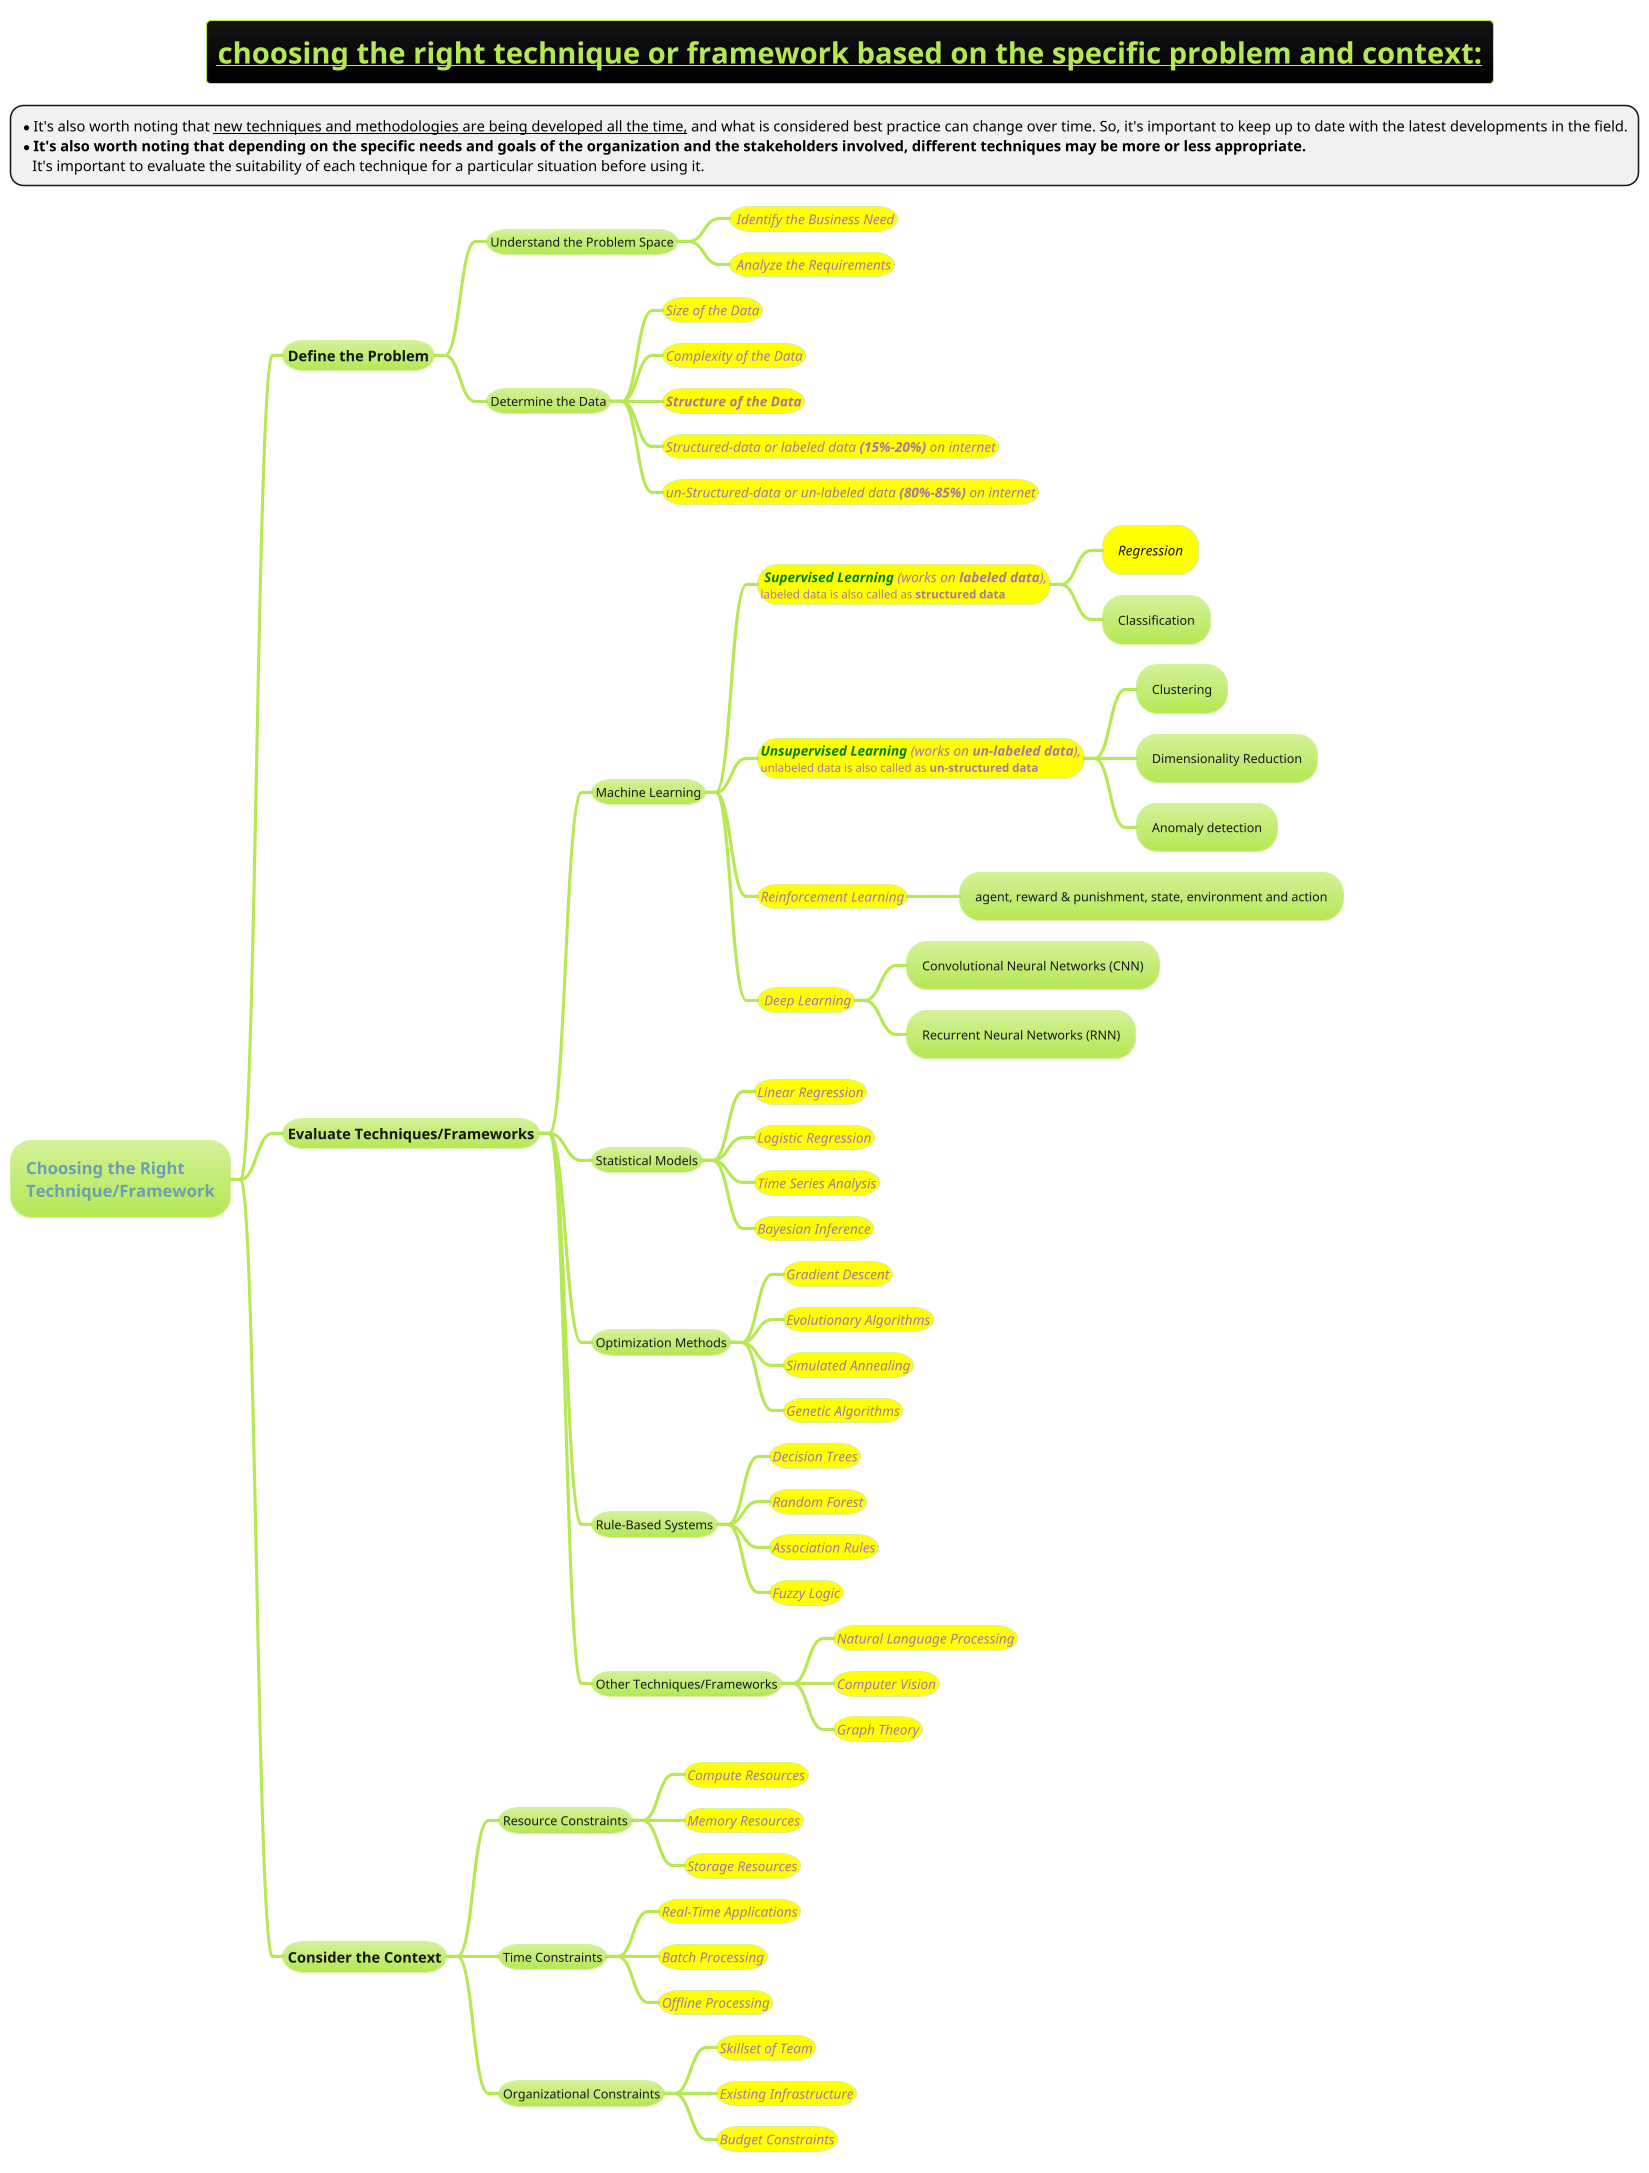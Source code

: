 @startmindmap

*:*It's also worth noting that __new techniques and methodologies are being developed all the time,__ and what is considered best practice can change over time. So, it's important to keep up to date with the latest developments in the field.
* **It's also worth noting that depending on the specific needs and goals of the organization and the stakeholders involved, different techniques may be more or less appropriate.**
   It's important to evaluate the suitability of each technique for a particular situation before using it.;


title = __choosing the right technique or framework based on the specific problem and context:__
!theme hacker
* Choosing the Right \nTechnique/Framework

** Define the Problem
*** Understand the Problem Space
****[#yellow] ====<size:13> Identify the Business Need
****[#yellow] ====<size:13> Analyze the Requirements
*** Determine the Data
****[#yellow] ====<size:13>Size of the Data
****[#yellow] ====<size:13>Complexity of the Data
****[#yellow] ====<size:13>**Structure of the Data**
****[#yellow] ====<size:13>Structured-data or labeled data **(15%-20%)** on internet
****[#yellow] ====<size:13>un-Structured-data or un-labeled data **(80%-85%)** on internet

** Evaluate Techniques/Frameworks
*** Machine Learning
****[#yellow] ====<size:13> <color #green>**Supervised Learning**</color> (works on **labeled data**), \nlabeled data is also called as **structured data**
*****[#yellow] ====<size:13>Regression
***** Classification
****[#yellow] ====<size:13><color #green>**Unsupervised Learning**</color> (works on **un-labeled data**), \nunlabeled data is also called as **un-structured data**
***** Clustering
***** Dimensionality Reduction
***** Anomaly detection
****[#yellow] ====<size:13>Reinforcement Learning
***** agent, reward & punishment, state, environment and action
****[#yellow] ====<size:13> Deep Learning
***** Convolutional Neural Networks (CNN)
***** Recurrent Neural Networks (RNN)
*** Statistical Models
****[#yellow] ====<size:13>Linear Regression
****[#yellow] ====<size:13>Logistic Regression
****[#yellow] ====<size:13>Time Series Analysis
****[#yellow] ====<size:13>Bayesian Inference
*** Optimization Methods
****[#yellow] ====<size:13>Gradient Descent
****[#yellow] ====<size:13>Evolutionary Algorithms
****[#yellow] ====<size:13>Simulated Annealing
****[#yellow] ====<size:13>Genetic Algorithms
*** Rule-Based Systems
****[#yellow] ====<size:13>Decision Trees
****[#yellow] ====<size:13>Random Forest
****[#yellow] ====<size:13>Association Rules
****[#yellow] ====<size:13>Fuzzy Logic
*** Other Techniques/Frameworks
****[#yellow] ====<size:13>Natural Language Processing
****[#yellow] ====<size:13>Computer Vision
****[#yellow] ====<size:13>Graph Theory

** Consider the Context
*** Resource Constraints
****[#yellow] ====<size:13>Compute Resources
****[#yellow] ====<size:13>Memory Resources
****[#yellow] ====<size:13>Storage Resources
*** Time Constraints
****[#yellow] ====<size:13>Real-Time Applications
****[#yellow] ====<size:13>Batch Processing
****[#yellow] ====<size:13>Offline Processing
*** Organizational Constraints
****[#yellow] ====<size:13>Skillset of Team
****[#yellow] ====<size:13>Existing Infrastructure
****[#yellow] ====<size:13>Budget Constraints

@endmindmap
